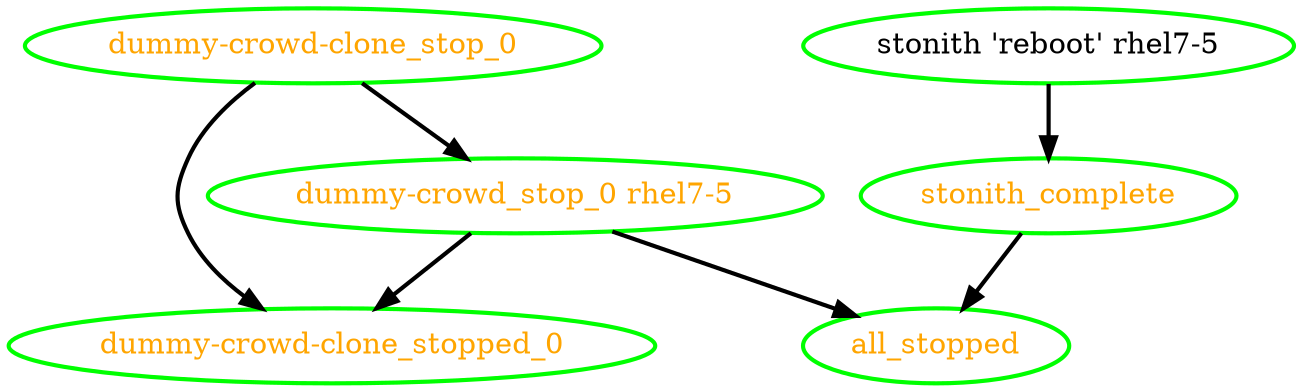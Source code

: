 digraph "g" {
"all_stopped" [ style=bold color="green" fontcolor="orange"]
"dummy-crowd-clone_stop_0" -> "dummy-crowd-clone_stopped_0" [ style = bold]
"dummy-crowd-clone_stop_0" -> "dummy-crowd_stop_0 rhel7-5" [ style = bold]
"dummy-crowd-clone_stop_0" [ style=bold color="green" fontcolor="orange"]
"dummy-crowd-clone_stopped_0" [ style=bold color="green" fontcolor="orange"]
"dummy-crowd_stop_0 rhel7-5" -> "all_stopped" [ style = bold]
"dummy-crowd_stop_0 rhel7-5" -> "dummy-crowd-clone_stopped_0" [ style = bold]
"dummy-crowd_stop_0 rhel7-5" [ style=bold color="green" fontcolor="orange"]
"stonith 'reboot' rhel7-5" -> "stonith_complete" [ style = bold]
"stonith 'reboot' rhel7-5" [ style=bold color="green" fontcolor="black"]
"stonith_complete" -> "all_stopped" [ style = bold]
"stonith_complete" [ style=bold color="green" fontcolor="orange"]
}
